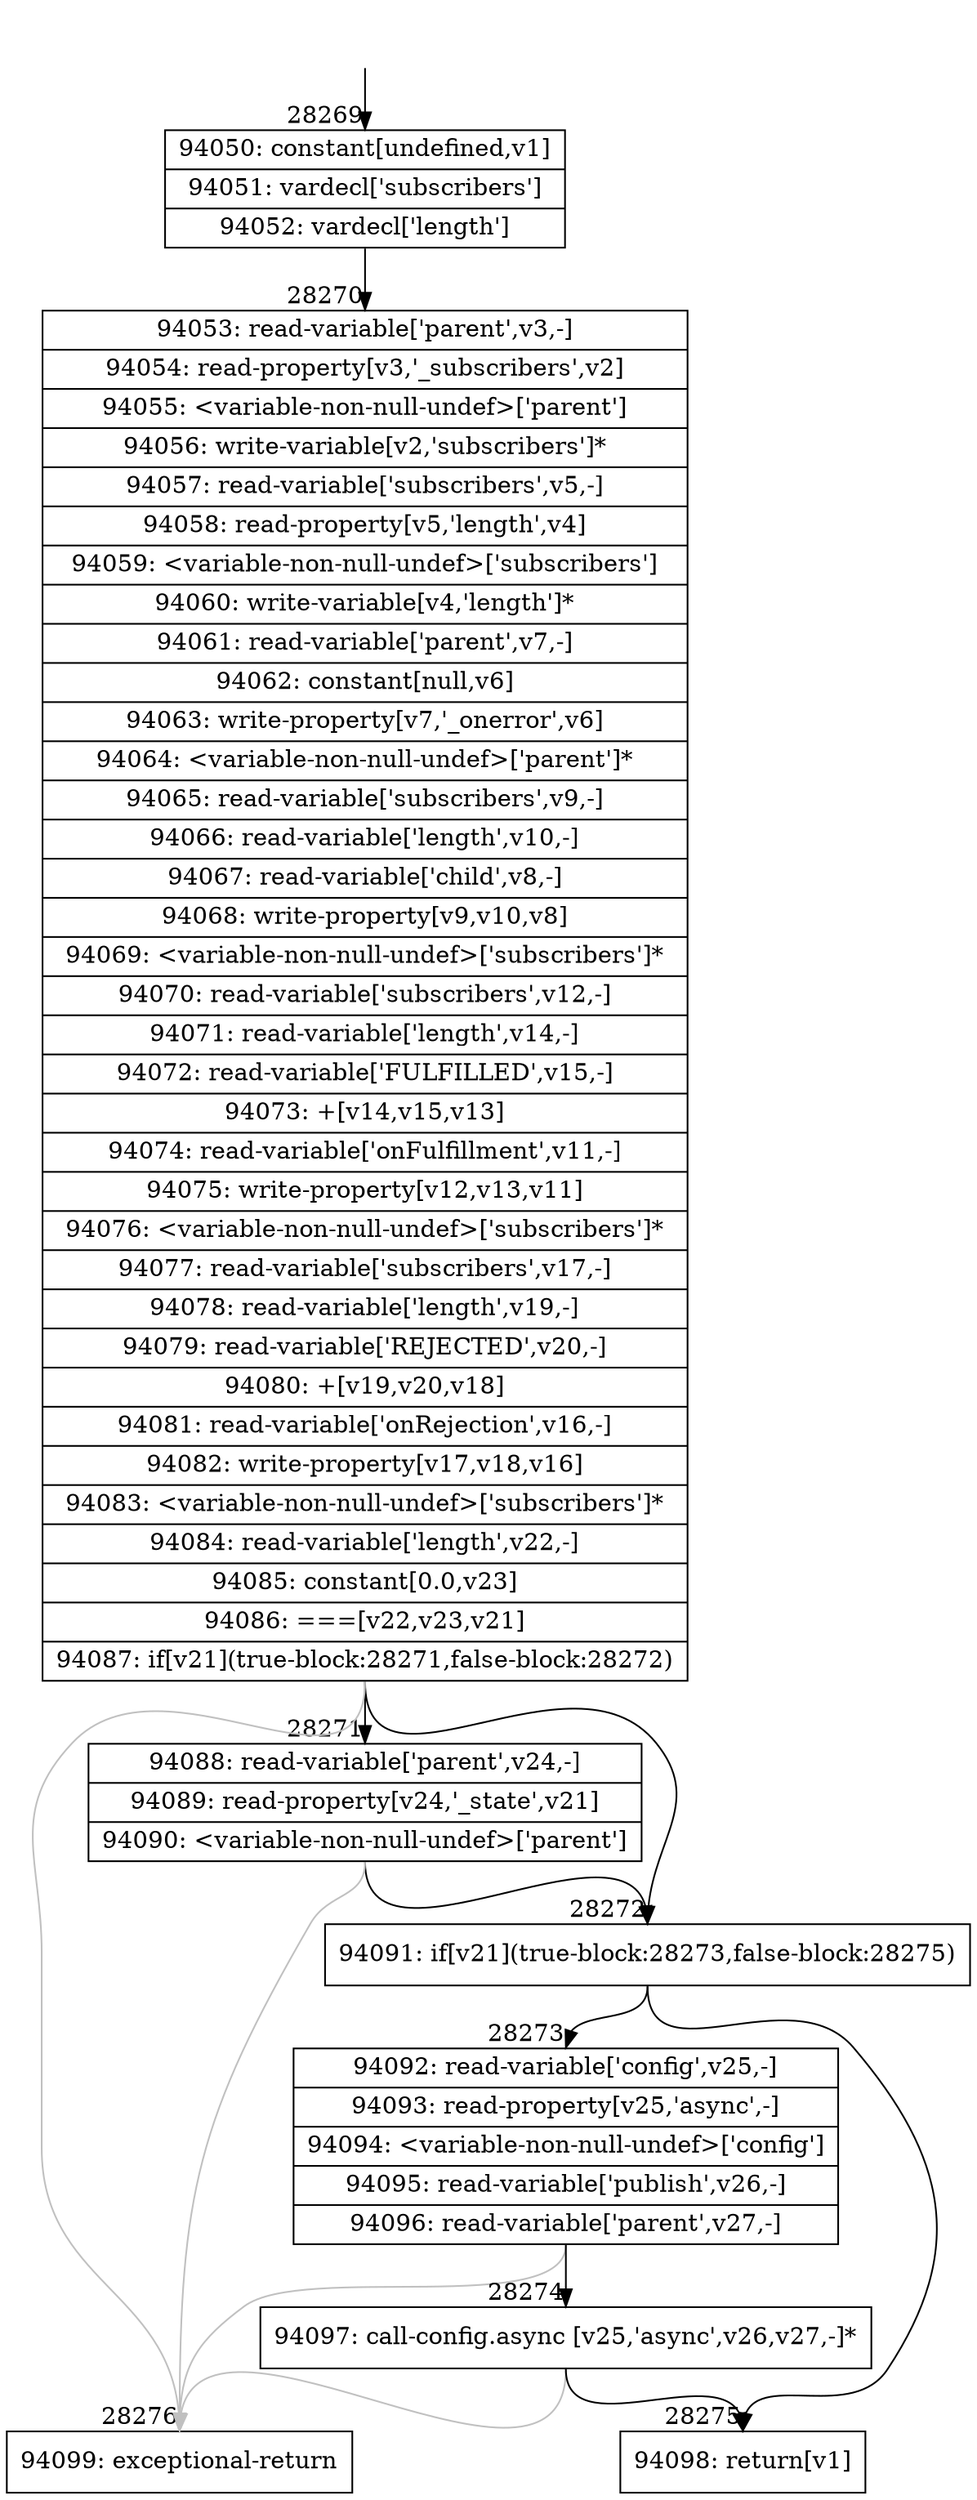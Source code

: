 digraph {
rankdir="TD"
BB_entry2477[shape=none,label=""];
BB_entry2477 -> BB28269 [tailport=s, headport=n, headlabel="    28269"]
BB28269 [shape=record label="{94050: constant[undefined,v1]|94051: vardecl['subscribers']|94052: vardecl['length']}" ] 
BB28269 -> BB28270 [tailport=s, headport=n, headlabel="      28270"]
BB28270 [shape=record label="{94053: read-variable['parent',v3,-]|94054: read-property[v3,'_subscribers',v2]|94055: \<variable-non-null-undef\>['parent']|94056: write-variable[v2,'subscribers']*|94057: read-variable['subscribers',v5,-]|94058: read-property[v5,'length',v4]|94059: \<variable-non-null-undef\>['subscribers']|94060: write-variable[v4,'length']*|94061: read-variable['parent',v7,-]|94062: constant[null,v6]|94063: write-property[v7,'_onerror',v6]|94064: \<variable-non-null-undef\>['parent']*|94065: read-variable['subscribers',v9,-]|94066: read-variable['length',v10,-]|94067: read-variable['child',v8,-]|94068: write-property[v9,v10,v8]|94069: \<variable-non-null-undef\>['subscribers']*|94070: read-variable['subscribers',v12,-]|94071: read-variable['length',v14,-]|94072: read-variable['FULFILLED',v15,-]|94073: +[v14,v15,v13]|94074: read-variable['onFulfillment',v11,-]|94075: write-property[v12,v13,v11]|94076: \<variable-non-null-undef\>['subscribers']*|94077: read-variable['subscribers',v17,-]|94078: read-variable['length',v19,-]|94079: read-variable['REJECTED',v20,-]|94080: +[v19,v20,v18]|94081: read-variable['onRejection',v16,-]|94082: write-property[v17,v18,v16]|94083: \<variable-non-null-undef\>['subscribers']*|94084: read-variable['length',v22,-]|94085: constant[0.0,v23]|94086: ===[v22,v23,v21]|94087: if[v21](true-block:28271,false-block:28272)}" ] 
BB28270 -> BB28272 [tailport=s, headport=n, headlabel="      28272"]
BB28270 -> BB28271 [tailport=s, headport=n, headlabel="      28271"]
BB28270 -> BB28276 [tailport=s, headport=n, color=gray, headlabel="      28276"]
BB28271 [shape=record label="{94088: read-variable['parent',v24,-]|94089: read-property[v24,'_state',v21]|94090: \<variable-non-null-undef\>['parent']}" ] 
BB28271 -> BB28272 [tailport=s, headport=n]
BB28271 -> BB28276 [tailport=s, headport=n, color=gray]
BB28272 [shape=record label="{94091: if[v21](true-block:28273,false-block:28275)}" ] 
BB28272 -> BB28273 [tailport=s, headport=n, headlabel="      28273"]
BB28272 -> BB28275 [tailport=s, headport=n, headlabel="      28275"]
BB28273 [shape=record label="{94092: read-variable['config',v25,-]|94093: read-property[v25,'async',-]|94094: \<variable-non-null-undef\>['config']|94095: read-variable['publish',v26,-]|94096: read-variable['parent',v27,-]}" ] 
BB28273 -> BB28274 [tailport=s, headport=n, headlabel="      28274"]
BB28273 -> BB28276 [tailport=s, headport=n, color=gray]
BB28274 [shape=record label="{94097: call-config.async [v25,'async',v26,v27,-]*}" ] 
BB28274 -> BB28275 [tailport=s, headport=n]
BB28274 -> BB28276 [tailport=s, headport=n, color=gray]
BB28275 [shape=record label="{94098: return[v1]}" ] 
BB28276 [shape=record label="{94099: exceptional-return}" ] 
//#$~ 50502
}
